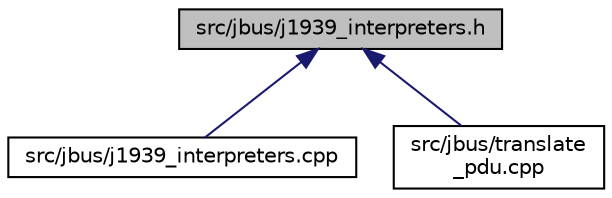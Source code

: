 digraph "src/jbus/j1939_interpreters.h"
{
  edge [fontname="Helvetica",fontsize="10",labelfontname="Helvetica",labelfontsize="10"];
  node [fontname="Helvetica",fontsize="10",shape=record];
  Node9 [label="src/jbus/j1939_interpreters.h",height=0.2,width=0.4,color="black", fillcolor="grey75", style="filled", fontcolor="black"];
  Node9 -> Node10 [dir="back",color="midnightblue",fontsize="10",style="solid",fontname="Helvetica"];
  Node10 [label="src/jbus/j1939_interpreters.cpp",height=0.2,width=0.4,color="black", fillcolor="white", style="filled",URL="$j1939__interpreters_8cpp.html"];
  Node9 -> Node11 [dir="back",color="midnightblue",fontsize="10",style="solid",fontname="Helvetica"];
  Node11 [label="src/jbus/translate\l_pdu.cpp",height=0.2,width=0.4,color="black", fillcolor="white", style="filled",URL="$translate__pdu_8cpp.html"];
}
